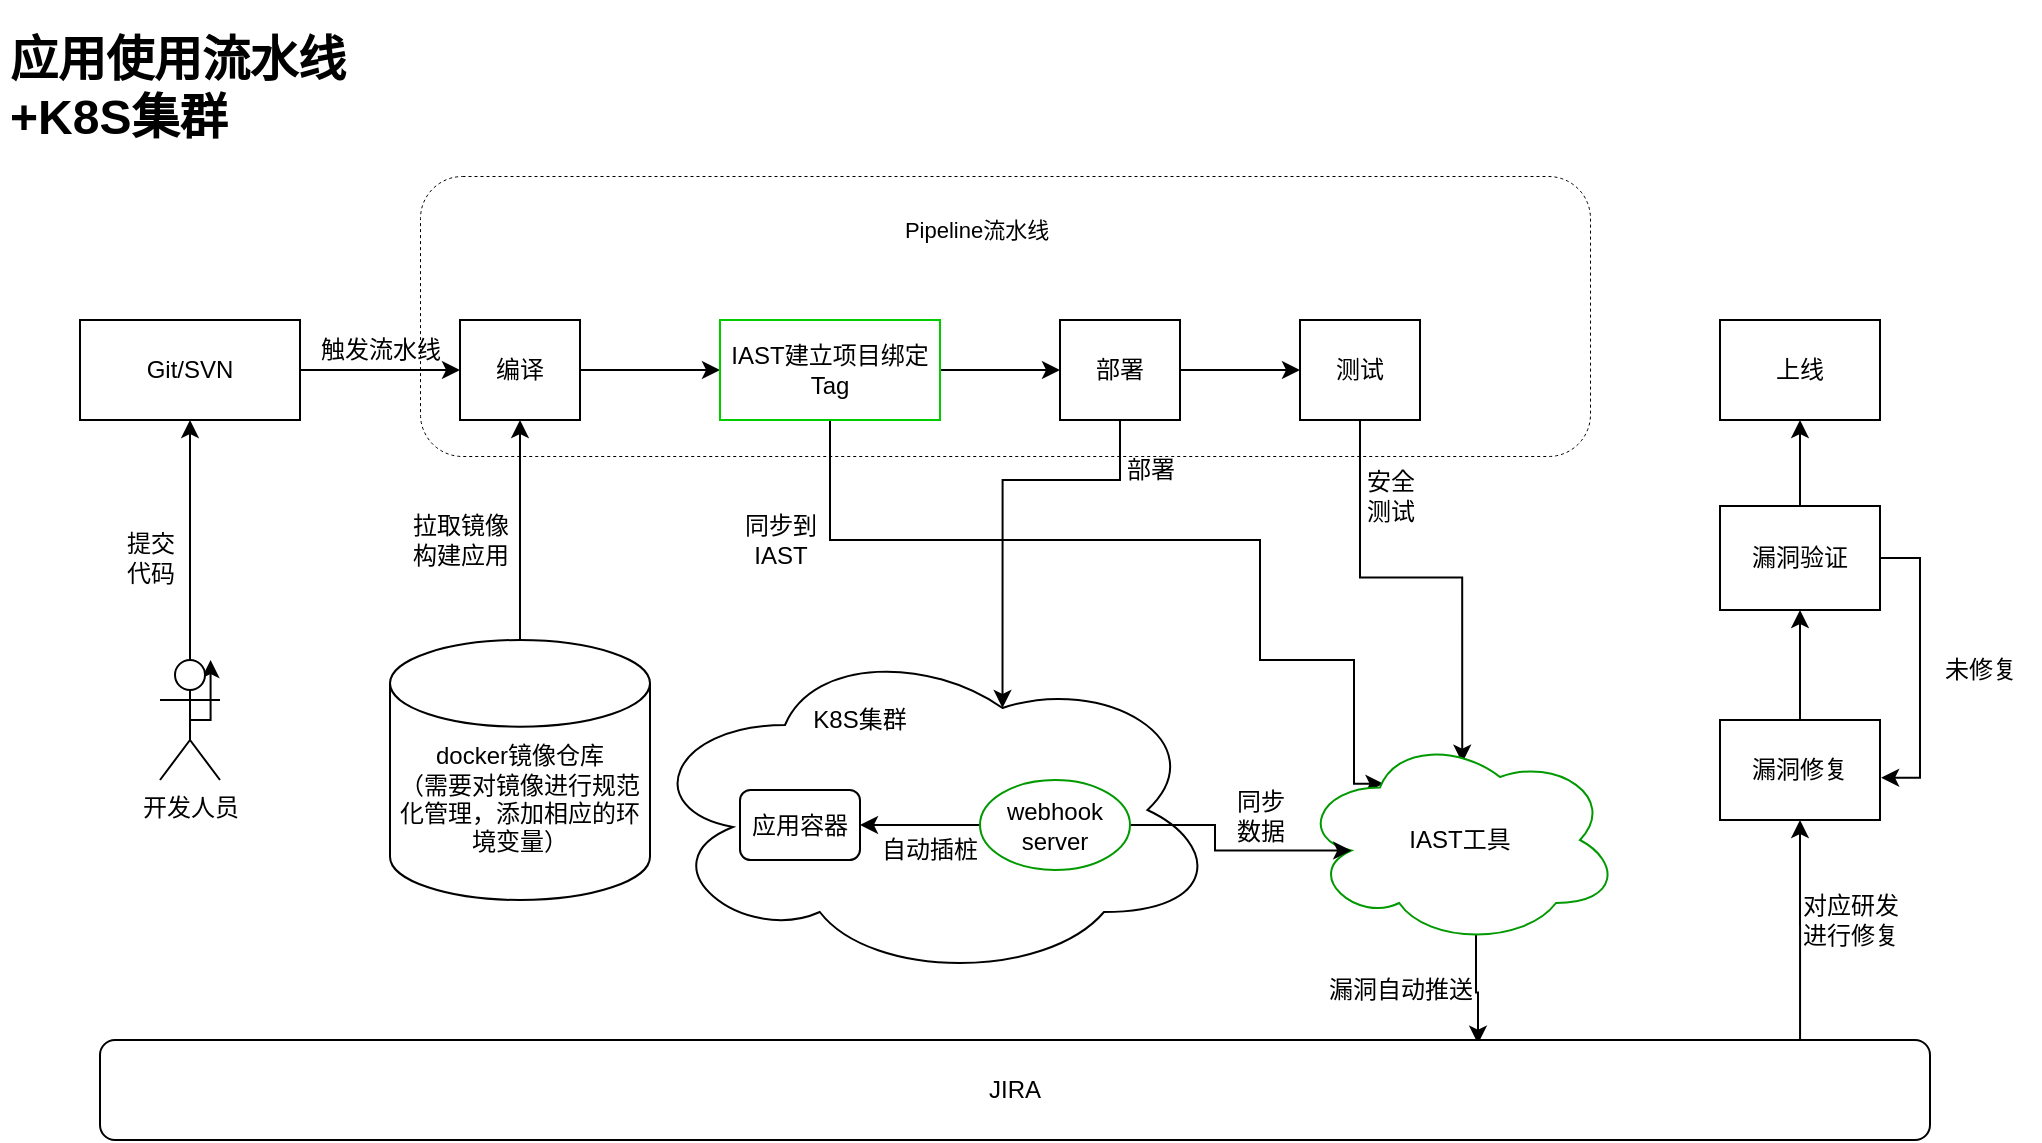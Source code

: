 <mxfile version="21.2.3" type="github">
  <diagram name="第 1 页" id="0tziWr9eTuqIwZgZHuXX">
    <mxGraphModel dx="1377" dy="796" grid="1" gridSize="10" guides="1" tooltips="1" connect="1" arrows="1" fold="1" page="1" pageScale="1" pageWidth="1169" pageHeight="827" math="0" shadow="0">
      <root>
        <mxCell id="0" />
        <mxCell id="1" parent="0" />
        <mxCell id="Z6vN_d3TJc15BrfqVS7v-4" style="edgeStyle=orthogonalEdgeStyle;rounded=0;orthogonalLoop=1;jettySize=auto;html=1;exitX=1;exitY=0.5;exitDx=0;exitDy=0;entryX=0;entryY=0.5;entryDx=0;entryDy=0;strokeWidth=1;" parent="1" source="sKSe-q3H0T9uOz00r62m-2" target="Z6vN_d3TJc15BrfqVS7v-2" edge="1">
          <mxGeometry relative="1" as="geometry" />
        </mxCell>
        <mxCell id="Z6vN_d3TJc15BrfqVS7v-8" style="edgeStyle=orthogonalEdgeStyle;rounded=0;orthogonalLoop=1;jettySize=auto;html=1;entryX=0.5;entryY=1;entryDx=0;entryDy=0;exitX=0.5;exitY=0;exitDx=0;exitDy=0;exitPerimeter=0;" parent="1" source="Z6vN_d3TJc15BrfqVS7v-7" target="sKSe-q3H0T9uOz00r62m-2" edge="1">
          <mxGeometry relative="1" as="geometry">
            <mxPoint x="290" y="385" as="sourcePoint" />
            <mxPoint x="280" y="440" as="targetPoint" />
          </mxGeometry>
        </mxCell>
        <mxCell id="sKSe-q3H0T9uOz00r62m-2" value="编译" style="rounded=0;whiteSpace=wrap;html=1;" parent="1" vertex="1">
          <mxGeometry x="250" y="280" width="60" height="50" as="geometry" />
        </mxCell>
        <mxCell id="Z6vN_d3TJc15BrfqVS7v-17" value="" style="edgeStyle=orthogonalEdgeStyle;rounded=0;orthogonalLoop=1;jettySize=auto;html=1;" parent="1" source="sKSe-q3H0T9uOz00r62m-3" target="Z6vN_d3TJc15BrfqVS7v-16" edge="1">
          <mxGeometry relative="1" as="geometry" />
        </mxCell>
        <mxCell id="Z6vN_d3TJc15BrfqVS7v-23" style="edgeStyle=orthogonalEdgeStyle;rounded=0;orthogonalLoop=1;jettySize=auto;html=1;entryX=0.625;entryY=0.2;entryDx=0;entryDy=0;entryPerimeter=0;" parent="1" source="sKSe-q3H0T9uOz00r62m-3" target="Z6vN_d3TJc15BrfqVS7v-18" edge="1">
          <mxGeometry relative="1" as="geometry">
            <Array as="points">
              <mxPoint x="580" y="360" />
              <mxPoint x="521" y="360" />
            </Array>
          </mxGeometry>
        </mxCell>
        <mxCell id="sKSe-q3H0T9uOz00r62m-3" value="部署" style="rounded=0;whiteSpace=wrap;html=1;" parent="1" vertex="1">
          <mxGeometry x="550" y="280" width="60" height="50" as="geometry" />
        </mxCell>
        <mxCell id="Z6vN_d3TJc15BrfqVS7v-3" style="edgeStyle=orthogonalEdgeStyle;rounded=0;orthogonalLoop=1;jettySize=auto;html=1;exitX=1;exitY=0.5;exitDx=0;exitDy=0;entryX=0;entryY=0.5;entryDx=0;entryDy=0;" parent="1" source="sKSe-q3H0T9uOz00r62m-4" target="sKSe-q3H0T9uOz00r62m-2" edge="1">
          <mxGeometry relative="1" as="geometry" />
        </mxCell>
        <mxCell id="sKSe-q3H0T9uOz00r62m-4" value="Git/SVN" style="rounded=0;whiteSpace=wrap;html=1;" parent="1" vertex="1">
          <mxGeometry x="60" y="280" width="110" height="50" as="geometry" />
        </mxCell>
        <mxCell id="Z6vN_d3TJc15BrfqVS7v-11" style="edgeStyle=orthogonalEdgeStyle;rounded=0;orthogonalLoop=1;jettySize=auto;html=1;exitX=1;exitY=0.5;exitDx=0;exitDy=0;entryX=0;entryY=0.5;entryDx=0;entryDy=0;" parent="1" source="Z6vN_d3TJc15BrfqVS7v-2" target="sKSe-q3H0T9uOz00r62m-3" edge="1">
          <mxGeometry relative="1" as="geometry" />
        </mxCell>
        <mxCell id="Z6vN_d3TJc15BrfqVS7v-27" style="edgeStyle=orthogonalEdgeStyle;rounded=0;orthogonalLoop=1;jettySize=auto;html=1;entryX=0.261;entryY=0.232;entryDx=0;entryDy=0;entryPerimeter=0;" parent="1" source="Z6vN_d3TJc15BrfqVS7v-2" target="Z6vN_d3TJc15BrfqVS7v-26" edge="1">
          <mxGeometry relative="1" as="geometry">
            <Array as="points">
              <mxPoint x="435" y="390" />
              <mxPoint x="650" y="390" />
              <mxPoint x="650" y="450" />
              <mxPoint x="697" y="450" />
            </Array>
          </mxGeometry>
        </mxCell>
        <mxCell id="Z6vN_d3TJc15BrfqVS7v-2" value="IAST建立项目绑定Tag" style="whiteSpace=wrap;html=1;strokeColor=#00CC00;" parent="1" vertex="1">
          <mxGeometry x="380" y="280" width="110" height="50" as="geometry" />
        </mxCell>
        <mxCell id="Z6vN_d3TJc15BrfqVS7v-5" value="" style="rounded=1;whiteSpace=wrap;html=1;dashed=1;fillColor=none;strokeWidth=0.5;" parent="1" vertex="1">
          <mxGeometry x="230" y="208" width="585" height="140" as="geometry" />
        </mxCell>
        <mxCell id="Z6vN_d3TJc15BrfqVS7v-6" value="&lt;font style=&quot;font-size: 11px;&quot;&gt;Pipeline流水线&lt;/font&gt;" style="text;html=1;align=center;verticalAlign=middle;resizable=0;points=[];autosize=1;strokeColor=none;fillColor=none;" parent="1" vertex="1">
          <mxGeometry x="457.5" y="220" width="100" height="30" as="geometry" />
        </mxCell>
        <mxCell id="Z6vN_d3TJc15BrfqVS7v-7" value="&lt;br&gt;&lt;br&gt;docker镜像仓库&lt;br&gt;（需要对镜像进行规范化管理，添加相应的环境变量）" style="strokeWidth=1;html=1;shape=mxgraph.flowchart.database;whiteSpace=wrap;" parent="1" vertex="1">
          <mxGeometry x="215" y="440" width="130" height="130" as="geometry" />
        </mxCell>
        <mxCell id="Z6vN_d3TJc15BrfqVS7v-9" value="拉取镜像&lt;br&gt;构建应用" style="text;align=center;verticalAlign=middle;resizable=0;points=[];autosize=1;strokeColor=none;fillColor=none;html=1;" parent="1" vertex="1">
          <mxGeometry x="215" y="370" width="70" height="40" as="geometry" />
        </mxCell>
        <mxCell id="Z6vN_d3TJc15BrfqVS7v-14" value="提交&lt;br&gt;代码" style="text;html=1;align=center;verticalAlign=middle;resizable=0;points=[];autosize=1;strokeColor=none;fillColor=none;" parent="1" vertex="1">
          <mxGeometry x="70" y="379" width="50" height="40" as="geometry" />
        </mxCell>
        <mxCell id="Z6vN_d3TJc15BrfqVS7v-28" style="edgeStyle=orthogonalEdgeStyle;rounded=0;orthogonalLoop=1;jettySize=auto;html=1;entryX=0.507;entryY=0.132;entryDx=0;entryDy=0;entryPerimeter=0;" parent="1" source="Z6vN_d3TJc15BrfqVS7v-16" target="Z6vN_d3TJc15BrfqVS7v-26" edge="1">
          <mxGeometry relative="1" as="geometry" />
        </mxCell>
        <mxCell id="Z6vN_d3TJc15BrfqVS7v-16" value="测试" style="whiteSpace=wrap;html=1;" parent="1" vertex="1">
          <mxGeometry x="670" y="280" width="60" height="50" as="geometry" />
        </mxCell>
        <mxCell id="Z6vN_d3TJc15BrfqVS7v-18" value="" style="ellipse;shape=cloud;whiteSpace=wrap;html=1;align=center;" parent="1" vertex="1">
          <mxGeometry x="340" y="440" width="290" height="170" as="geometry" />
        </mxCell>
        <mxCell id="Z6vN_d3TJc15BrfqVS7v-21" style="edgeStyle=orthogonalEdgeStyle;rounded=0;orthogonalLoop=1;jettySize=auto;html=1;entryX=0.5;entryY=1;entryDx=0;entryDy=0;" parent="1" source="Z6vN_d3TJc15BrfqVS7v-19" target="sKSe-q3H0T9uOz00r62m-4" edge="1">
          <mxGeometry relative="1" as="geometry" />
        </mxCell>
        <mxCell id="Z6vN_d3TJc15BrfqVS7v-33" style="edgeStyle=orthogonalEdgeStyle;rounded=0;orthogonalLoop=1;jettySize=auto;html=1;exitX=0.5;exitY=0.5;exitDx=0;exitDy=0;exitPerimeter=0;" parent="1" source="Z6vN_d3TJc15BrfqVS7v-19" edge="1">
          <mxGeometry relative="1" as="geometry">
            <mxPoint x="125.286" y="450" as="targetPoint" />
          </mxGeometry>
        </mxCell>
        <mxCell id="Z6vN_d3TJc15BrfqVS7v-19" value="开发人员" style="shape=umlActor;verticalLabelPosition=bottom;verticalAlign=top;html=1;outlineConnect=0;" parent="1" vertex="1">
          <mxGeometry x="100" y="450" width="30" height="60" as="geometry" />
        </mxCell>
        <mxCell id="Z6vN_d3TJc15BrfqVS7v-24" value="部署" style="text;html=1;align=center;verticalAlign=middle;resizable=0;points=[];autosize=1;strokeColor=none;fillColor=none;" parent="1" vertex="1">
          <mxGeometry x="570" y="340" width="50" height="30" as="geometry" />
        </mxCell>
        <mxCell id="Z6vN_d3TJc15BrfqVS7v-49" style="edgeStyle=orthogonalEdgeStyle;rounded=0;orthogonalLoop=1;jettySize=auto;html=1;exitX=0.55;exitY=0.95;exitDx=0;exitDy=0;exitPerimeter=0;entryX=0.753;entryY=0.037;entryDx=0;entryDy=0;entryPerimeter=0;" parent="1" source="Z6vN_d3TJc15BrfqVS7v-26" target="Z6vN_d3TJc15BrfqVS7v-47" edge="1">
          <mxGeometry relative="1" as="geometry" />
        </mxCell>
        <mxCell id="Z6vN_d3TJc15BrfqVS7v-26" value="IAST工具" style="ellipse;shape=cloud;whiteSpace=wrap;html=1;strokeColor=#009900;" parent="1" vertex="1">
          <mxGeometry x="670" y="487.5" width="160" height="105" as="geometry" />
        </mxCell>
        <mxCell id="Z6vN_d3TJc15BrfqVS7v-29" value="同步到&lt;br&gt;IAST" style="text;html=1;align=center;verticalAlign=middle;resizable=0;points=[];autosize=1;strokeColor=none;fillColor=none;" parent="1" vertex="1">
          <mxGeometry x="380" y="370" width="60" height="40" as="geometry" />
        </mxCell>
        <mxCell id="Z6vN_d3TJc15BrfqVS7v-30" value="安全&lt;br&gt;测试" style="text;html=1;align=center;verticalAlign=middle;resizable=0;points=[];autosize=1;strokeColor=none;fillColor=none;" parent="1" vertex="1">
          <mxGeometry x="690" y="348" width="50" height="40" as="geometry" />
        </mxCell>
        <mxCell id="Z6vN_d3TJc15BrfqVS7v-32" value="触发流水线" style="text;html=1;align=center;verticalAlign=middle;resizable=0;points=[];autosize=1;strokeColor=none;fillColor=none;" parent="1" vertex="1">
          <mxGeometry x="170" y="280" width="80" height="30" as="geometry" />
        </mxCell>
        <mxCell id="Z6vN_d3TJc15BrfqVS7v-34" value="&lt;h1&gt;应用使用流水线+K8S集群&lt;/h1&gt;" style="text;html=1;strokeColor=none;fillColor=none;spacing=5;spacingTop=-20;whiteSpace=wrap;overflow=hidden;rounded=0;" parent="1" vertex="1">
          <mxGeometry x="20" y="130" width="190" height="120" as="geometry" />
        </mxCell>
        <mxCell id="Z6vN_d3TJc15BrfqVS7v-35" value="上线" style="whiteSpace=wrap;html=1;" parent="1" vertex="1">
          <mxGeometry x="880" y="280" width="80" height="50" as="geometry" />
        </mxCell>
        <mxCell id="Z6vN_d3TJc15BrfqVS7v-55" style="edgeStyle=orthogonalEdgeStyle;rounded=0;orthogonalLoop=1;jettySize=auto;html=1;exitX=0.5;exitY=0;exitDx=0;exitDy=0;entryX=0.5;entryY=1;entryDx=0;entryDy=0;" parent="1" source="Z6vN_d3TJc15BrfqVS7v-36" target="Z6vN_d3TJc15BrfqVS7v-35" edge="1">
          <mxGeometry relative="1" as="geometry" />
        </mxCell>
        <mxCell id="Z6vN_d3TJc15BrfqVS7v-56" style="edgeStyle=orthogonalEdgeStyle;rounded=0;orthogonalLoop=1;jettySize=auto;html=1;entryX=1.007;entryY=0.577;entryDx=0;entryDy=0;entryPerimeter=0;exitX=1;exitY=0.5;exitDx=0;exitDy=0;" parent="1" source="Z6vN_d3TJc15BrfqVS7v-36" target="Z6vN_d3TJc15BrfqVS7v-51" edge="1">
          <mxGeometry relative="1" as="geometry" />
        </mxCell>
        <mxCell id="Z6vN_d3TJc15BrfqVS7v-36" value="漏洞验证" style="whiteSpace=wrap;html=1;" parent="1" vertex="1">
          <mxGeometry x="880" y="373" width="80" height="52" as="geometry" />
        </mxCell>
        <mxCell id="Z6vN_d3TJc15BrfqVS7v-37" value="K8S集群" style="text;html=1;strokeColor=none;fillColor=none;align=center;verticalAlign=middle;whiteSpace=wrap;rounded=0;" parent="1" vertex="1">
          <mxGeometry x="420" y="465" width="60" height="30" as="geometry" />
        </mxCell>
        <mxCell id="Z6vN_d3TJc15BrfqVS7v-40" style="edgeStyle=orthogonalEdgeStyle;rounded=0;orthogonalLoop=1;jettySize=auto;html=1;entryX=1;entryY=0.5;entryDx=0;entryDy=0;" parent="1" source="Z6vN_d3TJc15BrfqVS7v-38" target="Z6vN_d3TJc15BrfqVS7v-39" edge="1">
          <mxGeometry relative="1" as="geometry" />
        </mxCell>
        <mxCell id="Z6vN_d3TJc15BrfqVS7v-44" style="edgeStyle=orthogonalEdgeStyle;rounded=0;orthogonalLoop=1;jettySize=auto;html=1;entryX=0.16;entryY=0.55;entryDx=0;entryDy=0;entryPerimeter=0;" parent="1" source="Z6vN_d3TJc15BrfqVS7v-38" target="Z6vN_d3TJc15BrfqVS7v-26" edge="1">
          <mxGeometry relative="1" as="geometry" />
        </mxCell>
        <mxCell id="Z6vN_d3TJc15BrfqVS7v-38" value="webhook&lt;br&gt;server" style="ellipse;whiteSpace=wrap;html=1;strokeColor=#009900;" parent="1" vertex="1">
          <mxGeometry x="510" y="510" width="75" height="45" as="geometry" />
        </mxCell>
        <mxCell id="Z6vN_d3TJc15BrfqVS7v-39" value="应用容器" style="rounded=1;whiteSpace=wrap;html=1;" parent="1" vertex="1">
          <mxGeometry x="390" y="515" width="60" height="35" as="geometry" />
        </mxCell>
        <mxCell id="Z6vN_d3TJc15BrfqVS7v-42" value="自动插桩" style="text;html=1;strokeColor=none;fillColor=none;align=center;verticalAlign=middle;whiteSpace=wrap;rounded=0;" parent="1" vertex="1">
          <mxGeometry x="455" y="535" width="60" height="20" as="geometry" />
        </mxCell>
        <mxCell id="Z6vN_d3TJc15BrfqVS7v-46" value="同步&lt;br&gt;数据" style="text;html=1;align=center;verticalAlign=middle;resizable=0;points=[];autosize=1;strokeColor=none;fillColor=none;" parent="1" vertex="1">
          <mxGeometry x="625" y="507.5" width="50" height="40" as="geometry" />
        </mxCell>
        <mxCell id="Z6vN_d3TJc15BrfqVS7v-47" value="JIRA" style="rounded=1;whiteSpace=wrap;html=1;" parent="1" vertex="1">
          <mxGeometry x="70" y="640" width="915" height="50" as="geometry" />
        </mxCell>
        <mxCell id="Z6vN_d3TJc15BrfqVS7v-50" value="漏洞自动推送" style="text;html=1;align=center;verticalAlign=middle;resizable=0;points=[];autosize=1;strokeColor=none;fillColor=none;" parent="1" vertex="1">
          <mxGeometry x="670" y="600" width="100" height="30" as="geometry" />
        </mxCell>
        <mxCell id="Z6vN_d3TJc15BrfqVS7v-52" style="edgeStyle=orthogonalEdgeStyle;rounded=0;orthogonalLoop=1;jettySize=auto;html=1;entryX=0.5;entryY=1;entryDx=0;entryDy=0;exitX=0.929;exitY=0;exitDx=0;exitDy=0;exitPerimeter=0;" parent="1" source="Z6vN_d3TJc15BrfqVS7v-47" target="Z6vN_d3TJc15BrfqVS7v-51" edge="1">
          <mxGeometry relative="1" as="geometry" />
        </mxCell>
        <mxCell id="Z6vN_d3TJc15BrfqVS7v-54" style="edgeStyle=orthogonalEdgeStyle;rounded=0;orthogonalLoop=1;jettySize=auto;html=1;exitX=0.5;exitY=0;exitDx=0;exitDy=0;entryX=0.5;entryY=1;entryDx=0;entryDy=0;" parent="1" source="Z6vN_d3TJc15BrfqVS7v-51" target="Z6vN_d3TJc15BrfqVS7v-36" edge="1">
          <mxGeometry relative="1" as="geometry" />
        </mxCell>
        <mxCell id="Z6vN_d3TJc15BrfqVS7v-51" value="漏洞修复" style="whiteSpace=wrap;html=1;" parent="1" vertex="1">
          <mxGeometry x="880" y="480" width="80" height="50" as="geometry" />
        </mxCell>
        <mxCell id="Z6vN_d3TJc15BrfqVS7v-53" value="对应研发&lt;br&gt;进行修复" style="text;html=1;align=center;verticalAlign=middle;resizable=0;points=[];autosize=1;strokeColor=none;fillColor=none;" parent="1" vertex="1">
          <mxGeometry x="910" y="560" width="70" height="40" as="geometry" />
        </mxCell>
        <mxCell id="Z6vN_d3TJc15BrfqVS7v-57" value="未修复" style="text;html=1;align=center;verticalAlign=middle;resizable=0;points=[];autosize=1;strokeColor=none;fillColor=none;" parent="1" vertex="1">
          <mxGeometry x="980" y="440" width="60" height="30" as="geometry" />
        </mxCell>
      </root>
    </mxGraphModel>
  </diagram>
</mxfile>
